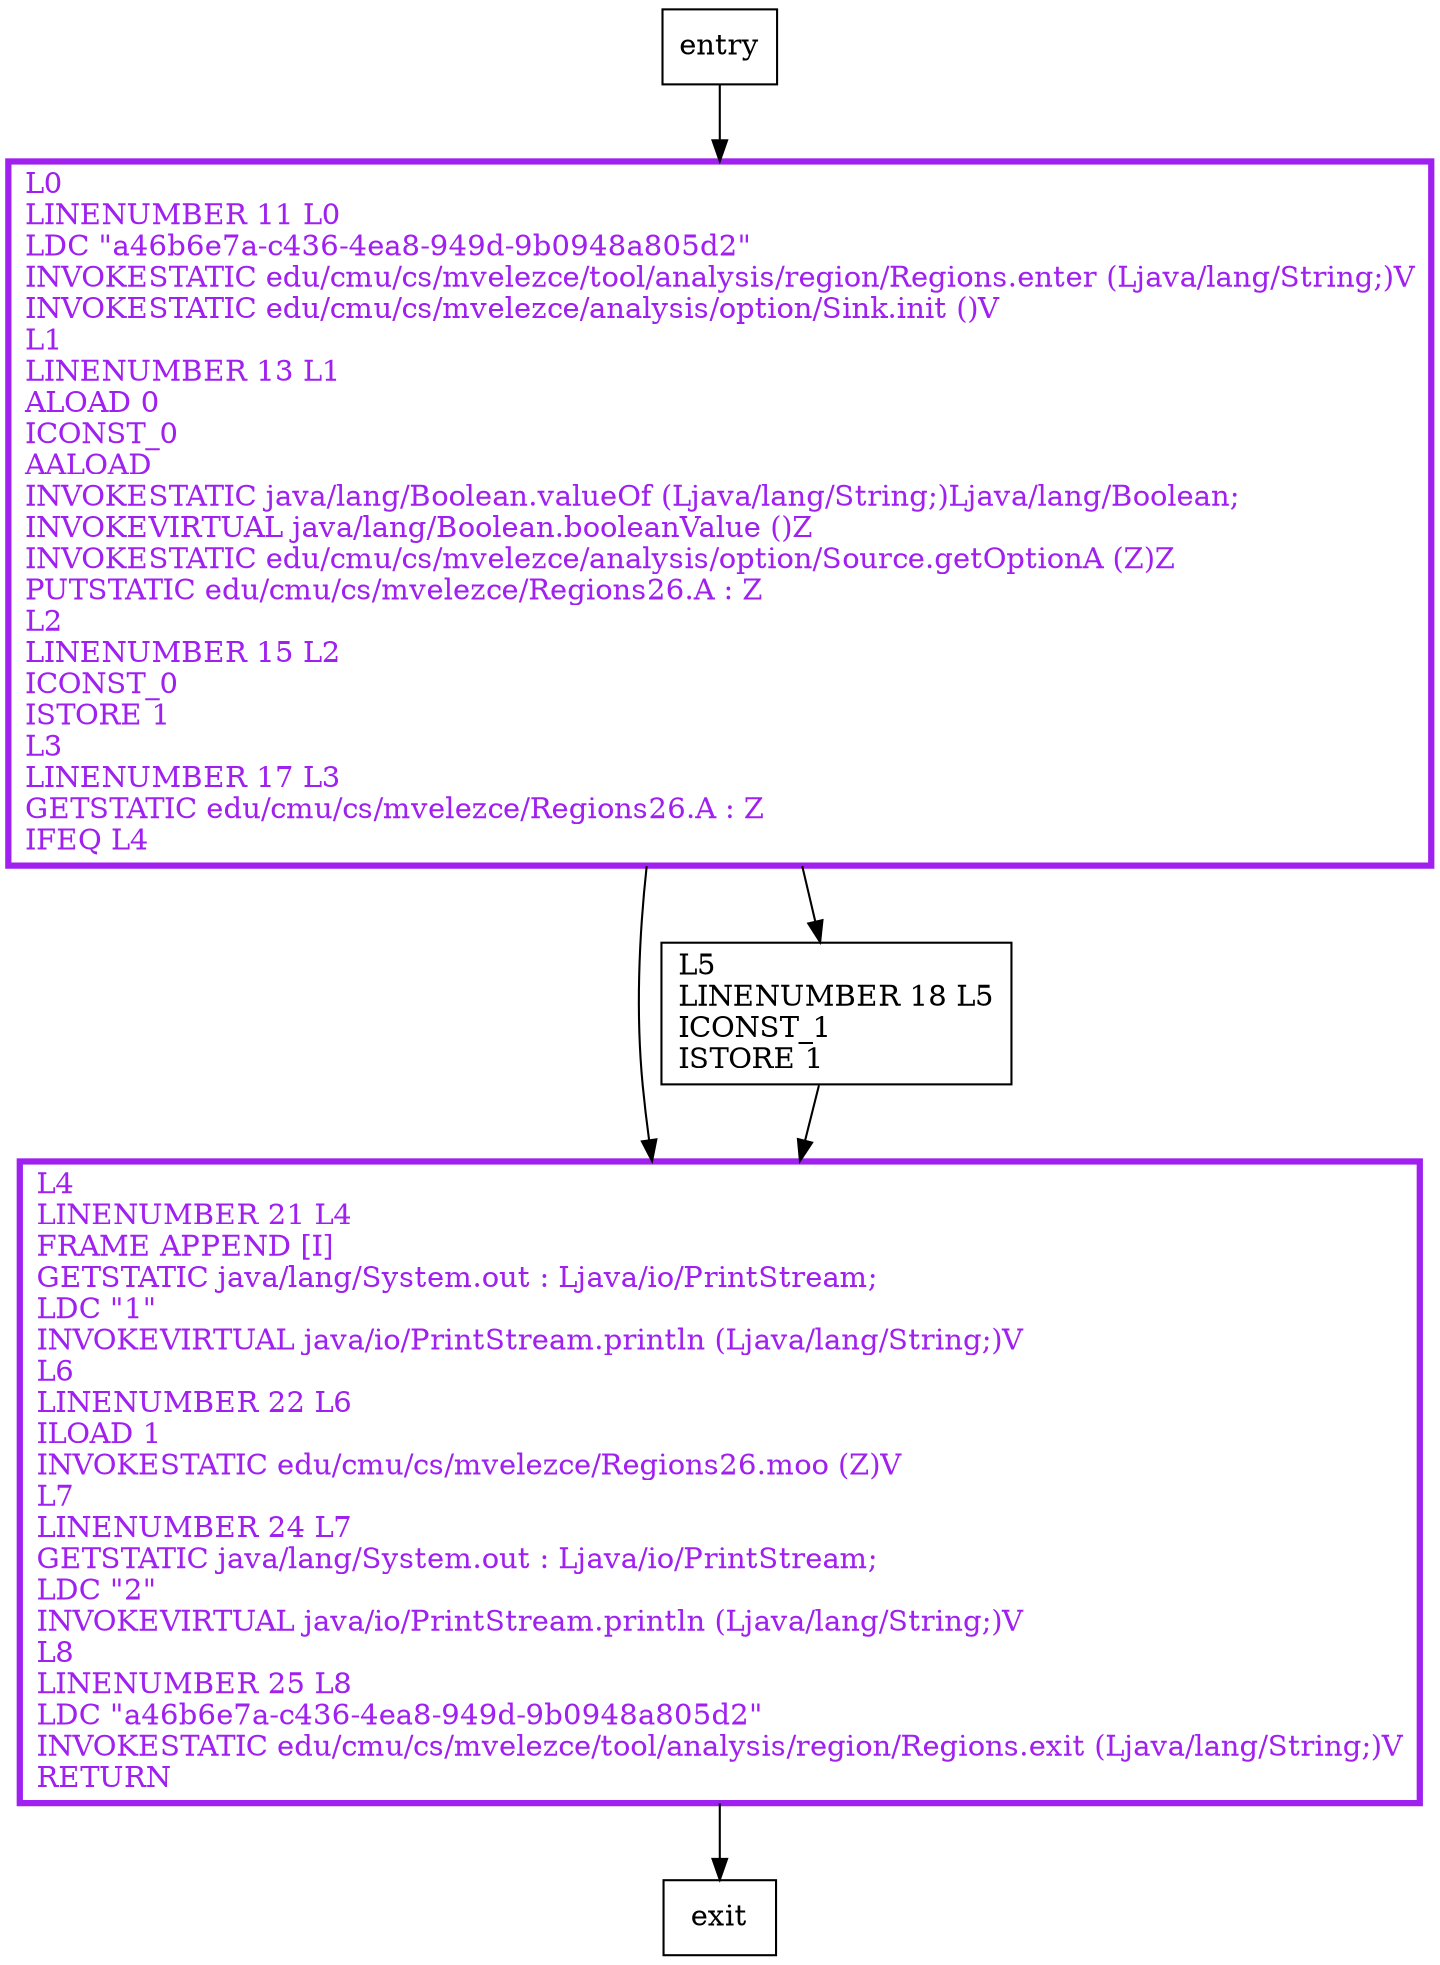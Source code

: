 digraph main {
node [shape=record];
234287515 [label="L4\lLINENUMBER 21 L4\lFRAME APPEND [I]\lGETSTATIC java/lang/System.out : Ljava/io/PrintStream;\lLDC \"1\"\lINVOKEVIRTUAL java/io/PrintStream.println (Ljava/lang/String;)V\lL6\lLINENUMBER 22 L6\lILOAD 1\lINVOKESTATIC edu/cmu/cs/mvelezce/Regions26.moo (Z)V\lL7\lLINENUMBER 24 L7\lGETSTATIC java/lang/System.out : Ljava/io/PrintStream;\lLDC \"2\"\lINVOKEVIRTUAL java/io/PrintStream.println (Ljava/lang/String;)V\lL8\lLINENUMBER 25 L8\lLDC \"a46b6e7a-c436-4ea8-949d-9b0948a805d2\"\lINVOKESTATIC edu/cmu/cs/mvelezce/tool/analysis/region/Regions.exit (Ljava/lang/String;)V\lRETURN\l"];
199907649 [label="L0\lLINENUMBER 11 L0\lLDC \"a46b6e7a-c436-4ea8-949d-9b0948a805d2\"\lINVOKESTATIC edu/cmu/cs/mvelezce/tool/analysis/region/Regions.enter (Ljava/lang/String;)V\lINVOKESTATIC edu/cmu/cs/mvelezce/analysis/option/Sink.init ()V\lL1\lLINENUMBER 13 L1\lALOAD 0\lICONST_0\lAALOAD\lINVOKESTATIC java/lang/Boolean.valueOf (Ljava/lang/String;)Ljava/lang/Boolean;\lINVOKEVIRTUAL java/lang/Boolean.booleanValue ()Z\lINVOKESTATIC edu/cmu/cs/mvelezce/analysis/option/Source.getOptionA (Z)Z\lPUTSTATIC edu/cmu/cs/mvelezce/Regions26.A : Z\lL2\lLINENUMBER 15 L2\lICONST_0\lISTORE 1\lL3\lLINENUMBER 17 L3\lGETSTATIC edu/cmu/cs/mvelezce/Regions26.A : Z\lIFEQ L4\l"];
1837377655 [label="L5\lLINENUMBER 18 L5\lICONST_1\lISTORE 1\l"];
entry;
exit;
entry -> 199907649;
234287515 -> exit;
199907649 -> 234287515;
199907649 -> 1837377655;
1837377655 -> 234287515;
234287515[fontcolor="purple", penwidth=3, color="purple"];
199907649[fontcolor="purple", penwidth=3, color="purple"];
}
